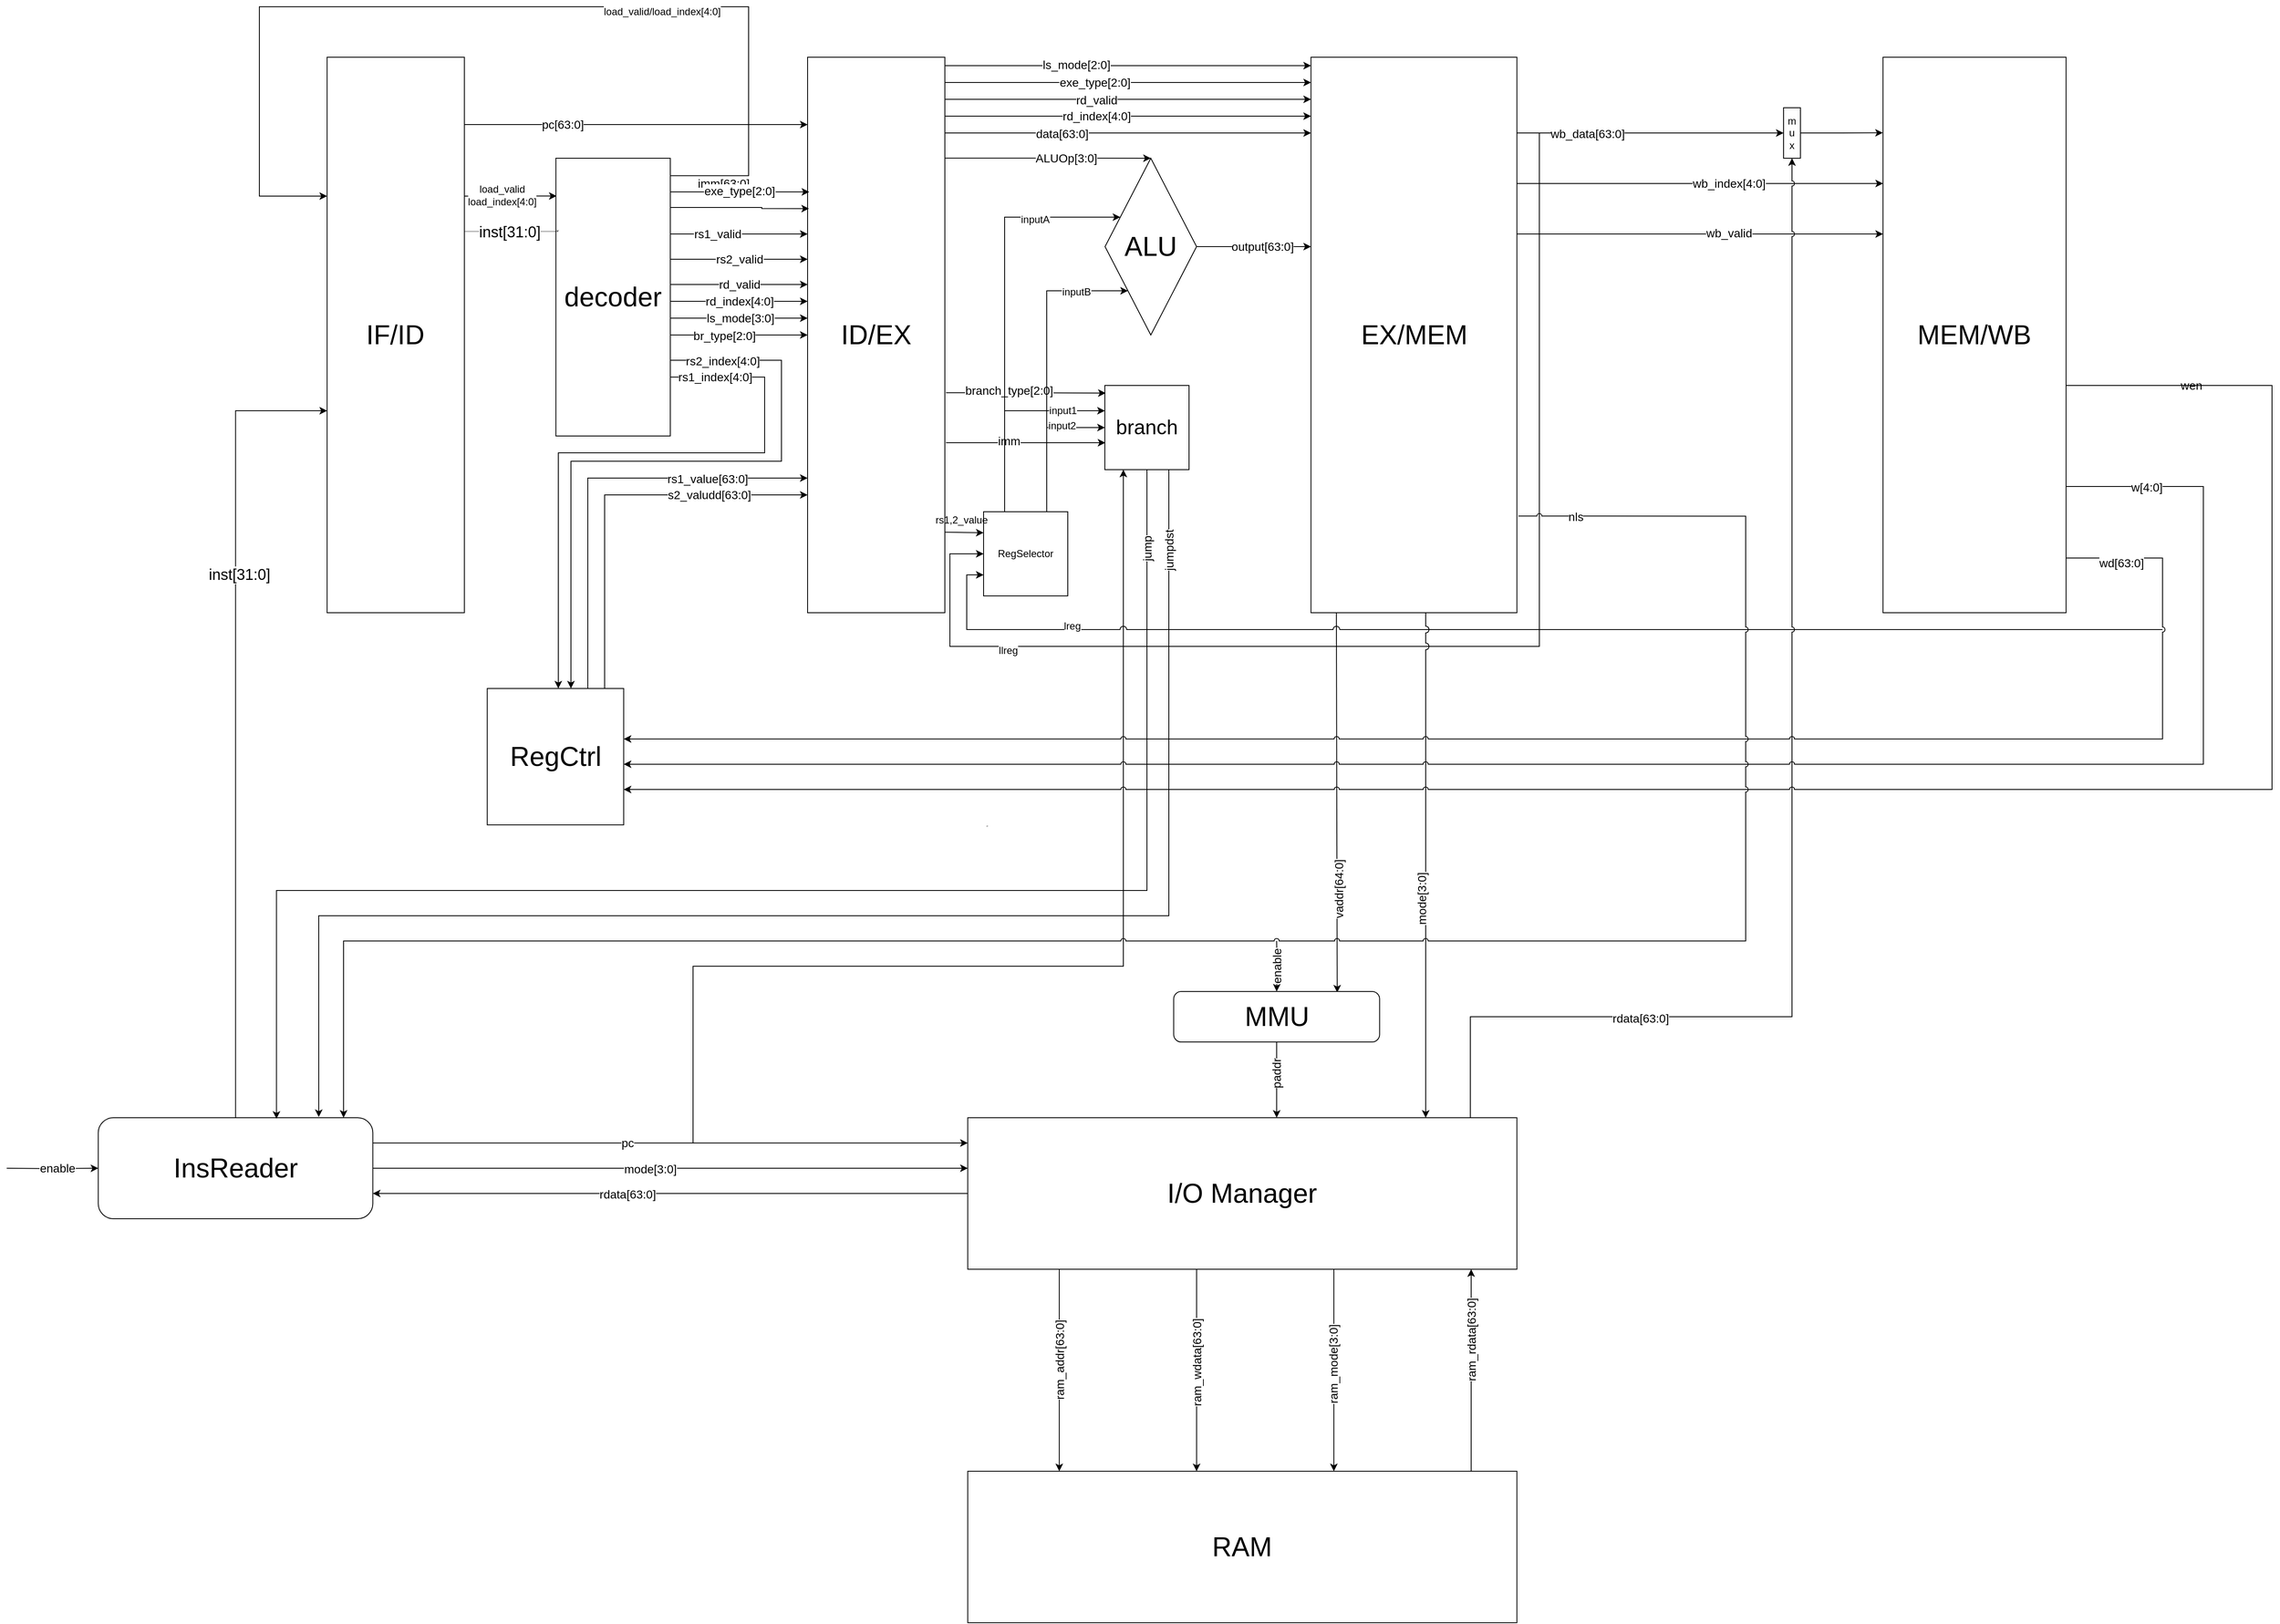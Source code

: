<mxfile type="github" version="11.0.0"><diagram id="Ys9plIMEWjF186C1SJvL" name="Page-1"><mxGraphModel page="1" grid="1" shadow="0" math="0" pageHeight="2339" pageWidth="3300" pageScale="1" fold="1" arrows="1" connect="1" tooltips="1" guides="1" gridSize="10" dy="710" dx="1242"><root><mxCell id="0" /><mxCell id="1" parent="0" /><mxCell id="OdFu6j6C0DvoO6vhGQql-11" parent="1" style="edgeStyle=orthogonalEdgeStyle;rounded=0;orthogonalLoop=1;jettySize=auto;html=1;fontSize=14;" target="ZigvVun1-Oz8XMNLbB8I-7" source="ZigvVun1-Oz8XMNLbB8I-3" edge="1"><mxGeometry as="geometry" relative="1"><Array as="points"><mxPoint y="340" x="650" /><mxPoint y="340" x="650" /></Array></mxGeometry></mxCell><mxCell id="OdFu6j6C0DvoO6vhGQql-12" value="pc[63:0]" parent="OdFu6j6C0DvoO6vhGQql-11" connectable="0" vertex="1" style="text;html=1;resizable=0;points=[];align=center;verticalAlign=middle;labelBackgroundColor=#ffffff;fontSize=14;"><mxGeometry as="geometry" y="-3" x="-0.428" relative="1"><mxPoint as="offset" y="-3" /></mxGeometry></mxCell><mxCell id="bIyRIv3_b1dbhp4hnQxT-7" parent="1" style="edgeStyle=orthogonalEdgeStyle;rounded=0;orthogonalLoop=1;jettySize=auto;html=1;exitX=1;exitY=0.25;exitDx=0;exitDy=0;entryX=0.006;entryY=0.136;entryDx=0;entryDy=0;entryPerimeter=0;" target="3jL-bCs1GaXZ-DOKsFJh-29" source="ZigvVun1-Oz8XMNLbB8I-3" edge="1"><mxGeometry as="geometry" relative="1" /></mxCell><mxCell id="bIyRIv3_b1dbhp4hnQxT-8" value="load_valid&lt;br&gt;load_index[4:0]" parent="bIyRIv3_b1dbhp4hnQxT-7" connectable="0" vertex="1" style="text;html=1;resizable=0;points=[];align=center;verticalAlign=middle;labelBackgroundColor=#ffffff;"><mxGeometry as="geometry" y="2" x="-0.2" relative="1"><mxPoint as="offset" y="1" /></mxGeometry></mxCell><mxCell id="ZigvVun1-Oz8XMNLbB8I-3" value="&lt;font style=&quot;font-size: 32px&quot;&gt;IF/ID&lt;/font&gt;" parent="1" vertex="1" style="rounded=0;whiteSpace=wrap;html=1;fontSize=8;"><mxGeometry as="geometry" height="660" width="163.03" y="260" x="400.404" /></mxCell><mxCell id="R68iFmrZ4ruvfKdIdsfy-54" parent="1" style="edgeStyle=orthogonalEdgeStyle;rounded=0;jumpStyle=arc;jumpSize=18;orthogonalLoop=1;jettySize=auto;html=1;entryX=0.5;entryY=0;entryDx=0;entryDy=0;shadow=0;startSize=6;endSize=6;strokeWidth=1;fontSize=5;" target="R68iFmrZ4ruvfKdIdsfy-37" edge="1"><mxGeometry as="geometry" relative="1"><mxPoint as="sourcePoint" y="379.833" x="1134.04" /><Array as="points"><mxPoint y="380" x="1269.899" /><mxPoint y="380" x="1269.899" /></Array></mxGeometry></mxCell><mxCell id="R68iFmrZ4ruvfKdIdsfy-67" value="ALUOp[3:0]" parent="R68iFmrZ4ruvfKdIdsfy-54" connectable="0" vertex="1" style="text;html=1;resizable=0;points=[];align=center;verticalAlign=middle;labelBackgroundColor=#ffffff;fontSize=14;"><mxGeometry as="geometry" x="0.118" relative="1"><mxPoint as="offset" x="7.5" /></mxGeometry></mxCell><mxCell id="3jL-bCs1GaXZ-DOKsFJh-13" parent="1" style="edgeStyle=orthogonalEdgeStyle;rounded=0;comic=0;orthogonalLoop=1;jettySize=auto;html=1;startSize=6;endSize=6;strokeColor=#000000;fontSize=2;exitX=1;exitY=0.25;exitDx=0;exitDy=0;" target="3jL-bCs1GaXZ-DOKsFJh-4" source="3jL-bCs1GaXZ-DOKsFJh-1" edge="1"><mxGeometry as="geometry" relative="1"><mxPoint as="targetPoint" y="740" x="1345.98" /><Array as="points"><mxPoint y="1550" x="835" /><mxPoint y="1340" x="835" /><mxPoint y="1340" x="1346" /></Array></mxGeometry></mxCell><mxCell id="3jL-bCs1GaXZ-DOKsFJh-14" value="pc" parent="3jL-bCs1GaXZ-DOKsFJh-13" connectable="0" vertex="1" style="text;html=1;resizable=0;points=[];align=center;verticalAlign=middle;labelBackgroundColor=#ffffff;fontSize=2;"><mxGeometry as="geometry" y="-5" x="0.116" relative="1"><mxPoint as="offset" y="-172" x="-4" /></mxGeometry></mxCell><mxCell id="OdFu6j6C0DvoO6vhGQql-13" parent="1" style="edgeStyle=orthogonalEdgeStyle;rounded=0;orthogonalLoop=1;jettySize=auto;html=1;fontSize=14;" target="ZigvVun1-Oz8XMNLbB8I-8" source="ZigvVun1-Oz8XMNLbB8I-7" edge="1"><mxGeometry as="geometry" relative="1"><Array as="points"><mxPoint y="270" x="1380" /><mxPoint y="270" x="1380" /></Array></mxGeometry></mxCell><mxCell id="OdFu6j6C0DvoO6vhGQql-14" value="ls_mode[2:0]" parent="OdFu6j6C0DvoO6vhGQql-13" connectable="0" vertex="1" style="text;html=1;resizable=0;points=[];align=center;verticalAlign=middle;labelBackgroundColor=#ffffff;fontSize=14;"><mxGeometry as="geometry" y="90" x="0.132" relative="1"><mxPoint as="offset" y="89" x="-90" /></mxGeometry></mxCell><mxCell id="OdFu6j6C0DvoO6vhGQql-15" parent="1" style="edgeStyle=orthogonalEdgeStyle;rounded=0;orthogonalLoop=1;jettySize=auto;html=1;fontSize=14;" target="ZigvVun1-Oz8XMNLbB8I-8" source="ZigvVun1-Oz8XMNLbB8I-7" edge="1"><mxGeometry as="geometry" relative="1"><Array as="points"><mxPoint y="350" x="1480" /><mxPoint y="350" x="1480" /></Array></mxGeometry></mxCell><mxCell id="OdFu6j6C0DvoO6vhGQql-16" value="data[63:0]" parent="OdFu6j6C0DvoO6vhGQql-15" connectable="0" vertex="1" style="text;html=1;resizable=0;points=[];align=center;verticalAlign=middle;labelBackgroundColor=#ffffff;fontSize=14;"><mxGeometry as="geometry" y="-207" x="0.592" relative="1"><mxPoint as="offset" y="-206" x="-207" /></mxGeometry></mxCell><mxCell id="IoLRiApDYhdtXGmUheC4-118" parent="1" style="edgeStyle=orthogonalEdgeStyle;rounded=0;orthogonalLoop=1;jettySize=auto;html=1;exitX=0.994;exitY=0.855;exitDx=0;exitDy=0;entryX=0;entryY=0.25;entryDx=0;entryDy=0;exitPerimeter=0;" target="IoLRiApDYhdtXGmUheC4-116" source="ZigvVun1-Oz8XMNLbB8I-7" edge="1"><mxGeometry as="geometry" relative="1"><Array as="points"><mxPoint y="824" x="1134" /><mxPoint y="825" x="1134" /></Array></mxGeometry></mxCell><mxCell id="ZigvVun1-Oz8XMNLbB8I-7" value="&lt;font style=&quot;font-size: 32px&quot;&gt;ID/EX&lt;/font&gt;" parent="1" vertex="1" style="rounded=0;whiteSpace=wrap;html=1;fontSize=8;"><mxGeometry as="geometry" height="660" width="163.03" y="260" x="971.01" /></mxCell><mxCell id="R68iFmrZ4ruvfKdIdsfy-41" parent="1" style="edgeStyle=orthogonalEdgeStyle;rounded=0;jumpStyle=arc;jumpSize=8;orthogonalLoop=1;jettySize=auto;html=1;shadow=0;startSize=6;endSize=6;strokeWidth=1;fontSize=3;entryX=0.794;entryY=0.02;entryDx=0;entryDy=0;entryPerimeter=0;" target="R68iFmrZ4ruvfKdIdsfy-2" edge="1"><mxGeometry as="geometry" relative="1"><Array as="points"><mxPoint y="920" x="1600" /></Array><mxPoint as="sourcePoint" y="920" x="1598.95" /><mxPoint as="targetPoint" y="1340" x="1487.273" /></mxGeometry></mxCell><mxCell id="R68iFmrZ4ruvfKdIdsfy-61" value="vaddr[64:0]" parent="R68iFmrZ4ruvfKdIdsfy-41" connectable="0" vertex="1" style="text;html=1;resizable=0;points=[];align=center;verticalAlign=middle;labelBackgroundColor=#ffffff;fontSize=14;horizontal=0;"><mxGeometry as="geometry" y="2" x="0.556" relative="1"><mxPoint as="offset" y="-22" x="-0.5" /></mxGeometry></mxCell><mxCell id="IoLRiApDYhdtXGmUheC4-131" parent="1" style="edgeStyle=orthogonalEdgeStyle;rounded=0;orthogonalLoop=1;jettySize=auto;html=1;entryX=0;entryY=0.75;entryDx=0;entryDy=0;jumpStyle=arc;jumpSize=8;" target="IoLRiApDYhdtXGmUheC4-116" edge="1"><mxGeometry as="geometry" relative="1"><mxPoint as="sourcePoint" y="940" x="2580" /><Array as="points"><mxPoint y="940" x="2510" /><mxPoint y="940" x="1160" /><mxPoint y="875" x="1160" /></Array></mxGeometry></mxCell><mxCell id="IoLRiApDYhdtXGmUheC4-135" value="lreg" parent="IoLRiApDYhdtXGmUheC4-131" connectable="0" vertex="1" style="text;html=1;resizable=0;points=[];align=center;verticalAlign=middle;labelBackgroundColor=#ffffff;"><mxGeometry as="geometry" y="-4" x="0.721" relative="1"><mxPoint as="offset" /></mxGeometry></mxCell><mxCell id="ZigvVun1-Oz8XMNLbB8I-8" value="&lt;font style=&quot;font-size: 32px&quot;&gt;EX/MEM&lt;/font&gt;" parent="1" vertex="1" style="rounded=0;whiteSpace=wrap;html=1;fontSize=8;"><mxGeometry as="geometry" height="660" width="244.545" y="260" x="1568.788" /></mxCell><mxCell id="R68iFmrZ4ruvfKdIdsfy-55" parent="1" style="edgeStyle=orthogonalEdgeStyle;rounded=0;jumpStyle=arc;jumpSize=18;orthogonalLoop=1;jettySize=auto;html=1;shadow=0;startSize=6;endSize=6;strokeWidth=1;fontSize=5;" target="ZigvVun1-Oz8XMNLbB8I-8" source="ZigvVun1-Oz8XMNLbB8I-7" edge="1"><mxGeometry as="geometry" relative="1"><Array as="points"><mxPoint y="290" x="1260" /><mxPoint y="290" x="1260" /></Array></mxGeometry></mxCell><mxCell id="3jL-bCs1GaXZ-DOKsFJh-62" value="exe_type[2:0]" parent="R68iFmrZ4ruvfKdIdsfy-55" connectable="0" vertex="1" style="text;html=1;resizable=0;points=[];align=center;verticalAlign=middle;labelBackgroundColor=#ffffff;fontSize=14;"><mxGeometry as="geometry" y="12" x="-0.125" relative="1"><mxPoint as="offset" y="12" x="-12" /></mxGeometry></mxCell><mxCell id="3jL-bCs1GaXZ-DOKsFJh-69" value="" parent="1" style="edgeStyle=orthogonalEdgeStyle;rounded=0;comic=0;jumpSize=8;orthogonalLoop=1;jettySize=auto;html=1;startSize=6;endSize=6;strokeColor=#000000;fontSize=3;" target="ZigvVun1-Oz8XMNLbB8I-8" source="ZigvVun1-Oz8XMNLbB8I-7" edge="1"><mxGeometry as="geometry" relative="1"><Array as="points"><mxPoint y="310" x="1260" /><mxPoint y="310" x="1260" /></Array></mxGeometry></mxCell><mxCell id="3jL-bCs1GaXZ-DOKsFJh-71" value="rd_valid" parent="3jL-bCs1GaXZ-DOKsFJh-69" connectable="0" vertex="1" style="text;html=1;resizable=0;points=[];align=center;verticalAlign=middle;labelBackgroundColor=#ffffff;fontSize=14;"><mxGeometry as="geometry" y="-10" x="-0.125" relative="1"><mxPoint as="offset" y="-9" x="-10" /></mxGeometry></mxCell><mxCell id="3jL-bCs1GaXZ-DOKsFJh-70" value="" parent="1" style="edgeStyle=orthogonalEdgeStyle;rounded=0;comic=0;jumpSize=8;orthogonalLoop=1;jettySize=auto;html=1;startSize=6;endSize=6;strokeColor=#000000;fontSize=3;" target="ZigvVun1-Oz8XMNLbB8I-8" source="ZigvVun1-Oz8XMNLbB8I-7" edge="1"><mxGeometry as="geometry" relative="1"><Array as="points"><mxPoint y="330" x="1260" /><mxPoint y="330" x="1260" /></Array></mxGeometry></mxCell><mxCell id="3jL-bCs1GaXZ-DOKsFJh-72" value="rd_index[4:0]" parent="3jL-bCs1GaXZ-DOKsFJh-70" connectable="0" vertex="1" style="text;html=1;resizable=0;points=[];align=center;verticalAlign=middle;labelBackgroundColor=#ffffff;fontSize=14;"><mxGeometry as="geometry" y="-10" x="-0.125" relative="1"><mxPoint as="offset" y="-10" x="-10" /></mxGeometry></mxCell><mxCell id="IoLRiApDYhdtXGmUheC4-137" parent="1" style="edgeStyle=orthogonalEdgeStyle;rounded=0;orthogonalLoop=1;jettySize=auto;html=1;entryX=0;entryY=0.5;entryDx=0;entryDy=0;" target="IoLRiApDYhdtXGmUheC4-116" edge="1"><mxGeometry as="geometry" relative="1"><mxPoint as="sourcePoint" y="350" x="1840" /><Array as="points"><mxPoint y="960" x="1840" /><mxPoint y="960" x="1140" /><mxPoint y="850" x="1140" /></Array></mxGeometry></mxCell><mxCell id="IoLRiApDYhdtXGmUheC4-138" value="llreg" parent="IoLRiApDYhdtXGmUheC4-137" connectable="0" vertex="1" style="text;html=1;resizable=0;points=[];align=center;verticalAlign=middle;labelBackgroundColor=#ffffff;"><mxGeometry as="geometry" y="5" x="0.7" relative="1"><mxPoint as="offset" /></mxGeometry></mxCell><mxCell id="ZigvVun1-Oz8XMNLbB8I-9" value="&lt;font style=&quot;font-size: 32px&quot;&gt;MEM/WB&lt;/font&gt;" parent="1" vertex="1" style="rounded=0;whiteSpace=wrap;html=1;fontSize=8;"><mxGeometry as="geometry" height="660" width="217.374" y="260" x="2248.081" /></mxCell><mxCell id="3jL-bCs1GaXZ-DOKsFJh-63" parent="1" style="edgeStyle=orthogonalEdgeStyle;rounded=0;comic=0;jumpSize=8;orthogonalLoop=1;jettySize=auto;html=1;startSize=6;endSize=6;strokeColor=#000000;fontSize=3;" source="ZigvVun1-Oz8XMNLbB8I-8" edge="1"><mxGeometry as="geometry" relative="1"><Array as="points"><mxPoint y="350" x="2085.051" /><mxPoint y="350" x="2085.051" /></Array><mxPoint as="targetPoint" y="350" x="2130" /></mxGeometry></mxCell><mxCell id="3jL-bCs1GaXZ-DOKsFJh-64" value="wb_data[63:0]" parent="3jL-bCs1GaXZ-DOKsFJh-63" connectable="0" vertex="1" style="text;html=1;resizable=0;points=[];align=center;verticalAlign=middle;labelBackgroundColor=#ffffff;fontSize=14;"><mxGeometry as="geometry" y="-21" x="0.25" relative="1"><mxPoint as="offset" y="-20.5" x="-115" /></mxGeometry></mxCell><mxCell id="3jL-bCs1GaXZ-DOKsFJh-65" parent="1" style="edgeStyle=orthogonalEdgeStyle;rounded=0;comic=0;jumpSize=8;orthogonalLoop=1;jettySize=auto;html=1;startSize=6;endSize=6;strokeColor=#000000;fontSize=3;" target="ZigvVun1-Oz8XMNLbB8I-9" source="ZigvVun1-Oz8XMNLbB8I-8" edge="1"><mxGeometry as="geometry" relative="1"><Array as="points"><mxPoint y="410" x="2085.051" /><mxPoint y="410" x="2085.051" /></Array></mxGeometry></mxCell><mxCell id="3jL-bCs1GaXZ-DOKsFJh-66" value="wb_index[4:0]" parent="3jL-bCs1GaXZ-DOKsFJh-65" connectable="0" vertex="1" style="text;html=1;resizable=0;points=[];align=center;verticalAlign=middle;labelBackgroundColor=#ffffff;fontSize=14;"><mxGeometry as="geometry" y="-24" x="0.25" relative="1"><mxPoint as="offset" y="-24" x="-20" /></mxGeometry></mxCell><mxCell id="3jL-bCs1GaXZ-DOKsFJh-67" parent="1" style="edgeStyle=orthogonalEdgeStyle;rounded=0;comic=0;jumpSize=8;orthogonalLoop=1;jettySize=auto;html=1;startSize=6;endSize=6;strokeColor=#000000;fontSize=3;" target="ZigvVun1-Oz8XMNLbB8I-9" source="ZigvVun1-Oz8XMNLbB8I-8" edge="1"><mxGeometry as="geometry" relative="1"><Array as="points"><mxPoint y="470" x="2085.051" /><mxPoint y="470" x="2085.051" /></Array></mxGeometry></mxCell><mxCell id="3jL-bCs1GaXZ-DOKsFJh-68" value="wb_valid" parent="3jL-bCs1GaXZ-DOKsFJh-67" connectable="0" vertex="1" style="text;html=1;resizable=0;points=[];align=center;verticalAlign=middle;labelBackgroundColor=#ffffff;fontSize=14;"><mxGeometry as="geometry" y="20" x="0.25" relative="1"><mxPoint as="offset" y="19" x="-20" /></mxGeometry></mxCell><mxCell id="R68iFmrZ4ruvfKdIdsfy-46" parent="1" style="edgeStyle=orthogonalEdgeStyle;rounded=0;jumpStyle=arc;jumpSize=18;orthogonalLoop=1;jettySize=auto;html=1;shadow=0;startSize=6;endSize=6;strokeWidth=1;fontSize=3;" target="R68iFmrZ4ruvfKdIdsfy-12" source="R68iFmrZ4ruvfKdIdsfy-2" edge="1"><mxGeometry as="geometry" relative="1"><mxPoint as="targetPoint" y="1517" x="1536.182" /><Array as="points"><mxPoint y="1500" x="1528" /><mxPoint y="1500" x="1528" /></Array></mxGeometry></mxCell><mxCell id="R68iFmrZ4ruvfKdIdsfy-60" value="paddr" parent="R68iFmrZ4ruvfKdIdsfy-46" connectable="0" vertex="1" style="text;html=1;resizable=0;points=[];align=center;verticalAlign=middle;labelBackgroundColor=#ffffff;fontSize=14;horizontal=0;"><mxGeometry as="geometry" x="-0.17" relative="1"><mxPoint as="offset" /></mxGeometry></mxCell><mxCell id="3jL-bCs1GaXZ-DOKsFJh-60" parent="1" style="edgeStyle=orthogonalEdgeStyle;rounded=0;comic=0;jumpSize=8;orthogonalLoop=1;jettySize=auto;html=1;startSize=6;endSize=6;strokeColor=#000000;fontSize=3;" target="R68iFmrZ4ruvfKdIdsfy-2" edge="1"><mxGeometry as="geometry" relative="1"><mxPoint as="sourcePoint" y="1310" x="1528.03" /></mxGeometry></mxCell><mxCell id="3jL-bCs1GaXZ-DOKsFJh-61" value="enable" parent="3jL-bCs1GaXZ-DOKsFJh-60" connectable="0" vertex="1" style="text;html=1;resizable=0;points=[];align=center;verticalAlign=middle;labelBackgroundColor=#ffffff;fontSize=14;horizontal=0;"><mxGeometry as="geometry" x="0.813" relative="1"><mxPoint as="offset" y="-24.5" /></mxGeometry></mxCell><mxCell id="R68iFmrZ4ruvfKdIdsfy-2" value="&lt;font style=&quot;font-size: 32px&quot;&gt;MMU&lt;/font&gt;" parent="1" vertex="1" style="rounded=1;whiteSpace=wrap;html=1;fontSize=8;"><mxGeometry as="geometry" height="60" width="244.545" y="1370" x="1405.758" /></mxCell><mxCell id="R68iFmrZ4ruvfKdIdsfy-48" parent="1" style="edgeStyle=orthogonalEdgeStyle;rounded=0;jumpStyle=arc;jumpSize=6;orthogonalLoop=1;jettySize=auto;html=1;shadow=0;startSize=6;endSize=6;strokeWidth=1;fontSize=5;entryX=0.5;entryY=1;entryDx=0;entryDy=0;" target="IoLRiApDYhdtXGmUheC4-133" source="R68iFmrZ4ruvfKdIdsfy-12" edge="1"><mxGeometry as="geometry" relative="1"><mxPoint as="targetPoint" y="890" x="2248.081" /><Array as="points"><mxPoint y="1400" x="1758" /><mxPoint y="1400" x="2140" /></Array></mxGeometry></mxCell><mxCell id="R68iFmrZ4ruvfKdIdsfy-12" value="&lt;font style=&quot;font-size: 32px&quot;&gt;I/O Manager&lt;/font&gt;" parent="1" vertex="1" style="rounded=0;whiteSpace=wrap;html=1;fontSize=8;"><mxGeometry as="geometry" height="180" width="652.121" y="1520" x="1161.212" /></mxCell><mxCell id="R68iFmrZ4ruvfKdIdsfy-53" parent="1" style="edgeStyle=orthogonalEdgeStyle;rounded=0;jumpStyle=arc;jumpSize=8;orthogonalLoop=1;jettySize=auto;html=1;shadow=0;startSize=6;endSize=6;strokeWidth=1;fontSize=5;" target="R68iFmrZ4ruvfKdIdsfy-12" source="ZigvVun1-Oz8XMNLbB8I-8" edge="1"><mxGeometry as="geometry" relative="1"><Array as="points"><mxPoint y="1490" x="1705" /><mxPoint y="1490" x="1705" /></Array></mxGeometry></mxCell><mxCell id="R68iFmrZ4ruvfKdIdsfy-62" value="mode[3:0]" parent="R68iFmrZ4ruvfKdIdsfy-53" connectable="0" vertex="1" style="text;html=1;resizable=0;points=[];align=center;verticalAlign=middle;labelBackgroundColor=#ffffff;fontSize=14;horizontal=0;"><mxGeometry as="geometry" y="1" x="0.178" relative="1"><mxPoint as="offset" y="-13" x="-5.5" /></mxGeometry></mxCell><mxCell id="R68iFmrZ4ruvfKdIdsfy-15" value="" parent="1" style="edgeStyle=orthogonalEdgeStyle;rounded=0;orthogonalLoop=1;jettySize=auto;html=1;fontSize=8;jumpStyle=arc;endSize=6;" target="R68iFmrZ4ruvfKdIdsfy-12" source="R68iFmrZ4ruvfKdIdsfy-13" edge="1"><mxGeometry as="geometry" relative="1"><Array as="points"><mxPoint y="1910" x="1758.99" /><mxPoint y="1910" x="1758.99" /></Array></mxGeometry></mxCell><mxCell id="R68iFmrZ4ruvfKdIdsfy-21" value="ram_rdata[63:0]" parent="R68iFmrZ4ruvfKdIdsfy-15" connectable="0" vertex="1" style="text;html=1;resizable=0;points=[];align=center;verticalAlign=middle;labelBackgroundColor=#ffffff;fontSize=14;horizontal=0;direction=south;"><mxGeometry as="geometry" x="0.298" relative="1"><mxPoint as="offset" /></mxGeometry></mxCell><mxCell id="R68iFmrZ4ruvfKdIdsfy-13" value="&lt;font style=&quot;font-size: 32px&quot;&gt;RAM&lt;/font&gt;" parent="1" vertex="1" style="rounded=0;whiteSpace=wrap;html=1;fontSize=8;"><mxGeometry as="geometry" height="180" width="652.121" y="1940" x="1161.212" /></mxCell><mxCell id="R68iFmrZ4ruvfKdIdsfy-14" value="" parent="1" style="edgeStyle=orthogonalEdgeStyle;rounded=0;orthogonalLoop=1;jettySize=auto;html=1;fontSize=8;jumpStyle=arc;endSize=6;" target="R68iFmrZ4ruvfKdIdsfy-13" source="R68iFmrZ4ruvfKdIdsfy-12" edge="1"><mxGeometry as="geometry" relative="1"><Array as="points"><mxPoint y="1850" x="1432.929" /><mxPoint y="1850" x="1432.929" /></Array></mxGeometry></mxCell><mxCell id="R68iFmrZ4ruvfKdIdsfy-19" value="ram_wdata[63:0]" parent="R68iFmrZ4ruvfKdIdsfy-14" connectable="0" vertex="1" style="text;html=1;resizable=0;points=[];align=center;verticalAlign=middle;labelBackgroundColor=#ffffff;fontSize=14;horizontal=0;"><mxGeometry as="geometry" y="9" relative="1"><mxPoint as="offset" y="-9" x="-9" /></mxGeometry></mxCell><mxCell id="R68iFmrZ4ruvfKdIdsfy-17" value="" parent="1" style="edgeStyle=orthogonalEdgeStyle;rounded=0;orthogonalLoop=1;jettySize=auto;html=1;fontSize=8;jumpStyle=arc;endSize=6;" target="R68iFmrZ4ruvfKdIdsfy-13" source="R68iFmrZ4ruvfKdIdsfy-12" edge="1"><mxGeometry as="geometry" relative="1"><Array as="points"><mxPoint y="1910" x="1595.96" /><mxPoint y="1910" x="1595.96" /></Array></mxGeometry></mxCell><mxCell id="R68iFmrZ4ruvfKdIdsfy-20" value="ram_mode[3:0]" parent="R68iFmrZ4ruvfKdIdsfy-17" connectable="0" vertex="1" style="text;html=1;resizable=0;points=[];align=center;verticalAlign=middle;labelBackgroundColor=#ffffff;fontSize=14;horizontal=0;"><mxGeometry as="geometry" y="-7" relative="1"><mxPoint as="offset" y="-7" x="6" /></mxGeometry></mxCell><mxCell id="R68iFmrZ4ruvfKdIdsfy-16" value="" parent="1" style="edgeStyle=orthogonalEdgeStyle;rounded=0;orthogonalLoop=1;jettySize=auto;html=1;fontSize=8;endSize=6;" target="R68iFmrZ4ruvfKdIdsfy-13" source="R68iFmrZ4ruvfKdIdsfy-12" edge="1"><mxGeometry as="geometry" relative="1"><Array as="points"><mxPoint y="1910" x="1269.899" /><mxPoint y="1910" x="1269.899" /></Array></mxGeometry></mxCell><mxCell id="R68iFmrZ4ruvfKdIdsfy-18" value="ram_addr[63:0]" parent="R68iFmrZ4ruvfKdIdsfy-16" connectable="0" vertex="1" style="text;html=1;resizable=0;points=[];align=center;verticalAlign=middle;labelBackgroundColor=#ffffff;fontSize=14;horizontal=0;"><mxGeometry as="geometry" y="-12" relative="1"><mxPoint as="offset" y="-12" x="12" /></mxGeometry></mxCell><mxCell id="R68iFmrZ4ruvfKdIdsfy-35" parent="1" style="edgeStyle=orthogonalEdgeStyle;rounded=0;jumpStyle=arc;jumpSize=18;orthogonalLoop=1;jettySize=auto;html=1;shadow=0;startSize=6;fontSize=3;endSize=6;" source="R68iFmrZ4ruvfKdIdsfy-31" edge="1"><mxGeometry as="geometry" relative="1"><mxPoint as="targetPoint" y="760" x="971" /><Array as="points"><mxPoint y="760" x="710" /></Array></mxGeometry></mxCell><mxCell id="R68iFmrZ4ruvfKdIdsfy-72" value="rs1_value[63:0]" parent="R68iFmrZ4ruvfKdIdsfy-35" connectable="0" vertex="1" style="text;html=1;resizable=0;points=[];align=center;verticalAlign=middle;labelBackgroundColor=#ffffff;fontSize=14;"><mxGeometry as="geometry" y="-6" x="0.517" relative="1"><mxPoint as="offset" y="-5" x="4" /></mxGeometry></mxCell><mxCell id="R68iFmrZ4ruvfKdIdsfy-36" parent="1" style="edgeStyle=orthogonalEdgeStyle;rounded=0;jumpStyle=arc;jumpSize=18;orthogonalLoop=1;jettySize=auto;html=1;shadow=0;startSize=6;fontSize=3;endSize=6;" source="R68iFmrZ4ruvfKdIdsfy-31" edge="1"><mxGeometry as="geometry" relative="1"><mxPoint as="targetPoint" y="780" x="971" /><Array as="points"><mxPoint y="780" x="730" /><mxPoint y="780" x="971" /></Array></mxGeometry></mxCell><mxCell id="R68iFmrZ4ruvfKdIdsfy-73" value="s2_valudd[63:0]" parent="R68iFmrZ4ruvfKdIdsfy-36" connectable="0" vertex="1" style="text;html=1;resizable=0;points=[];align=center;verticalAlign=middle;labelBackgroundColor=#ffffff;fontSize=14;"><mxGeometry as="geometry" y="-5" x="0.599" relative="1"><mxPoint as="offset" y="-5" x="-22.5" /></mxGeometry></mxCell><mxCell id="R68iFmrZ4ruvfKdIdsfy-52" parent="1" style="edgeStyle=orthogonalEdgeStyle;rounded=0;jumpStyle=arc;jumpSize=18;orthogonalLoop=1;jettySize=auto;html=1;shadow=0;startSize=6;endSize=6;strokeWidth=1;fontSize=5;" edge="1"><mxGeometry as="geometry" relative="1"><Array as="points"><mxPoint y="1550" x="460.182" /><mxPoint y="1550" x="1155.778" /></Array><mxPoint as="sourcePoint" y="1550" x="460.182" /><mxPoint as="targetPoint" y="1550" x="1161.212" /></mxGeometry></mxCell><mxCell id="R68iFmrZ4ruvfKdIdsfy-59" value="pc" parent="R68iFmrZ4ruvfKdIdsfy-52" connectable="0" vertex="1" style="text;html=1;resizable=0;points=[];align=center;verticalAlign=middle;labelBackgroundColor=#ffffff;fontSize=14;"><mxGeometry as="geometry" x="-0.152" relative="1"><mxPoint as="offset" /></mxGeometry></mxCell><mxCell id="R68iFmrZ4ruvfKdIdsfy-31" value="&lt;font style=&quot;font-size: 32px&quot;&gt;RegCtrl&lt;/font&gt;" parent="1" vertex="1" style="whiteSpace=wrap;html=1;aspect=fixed;fontSize=3;"><mxGeometry as="geometry" height="162.055" width="162.055" y="1010" x="590.606" /></mxCell><mxCell id="3jL-bCs1GaXZ-DOKsFJh-23" parent="1" style="edgeStyle=orthogonalEdgeStyle;rounded=0;comic=0;orthogonalLoop=1;jettySize=auto;html=1;startSize=6;endSize=6;strokeColor=#000000;fontSize=3;jumpStyle=arc;" target="R68iFmrZ4ruvfKdIdsfy-31" source="ZigvVun1-Oz8XMNLbB8I-9" edge="1"><mxGeometry as="geometry" relative="1"><mxPoint as="targetPoint" y="1040" x="943.838" /><Array as="points"><mxPoint y="855" x="2580" /><mxPoint y="1070" x="2580" /></Array></mxGeometry></mxCell><mxCell id="3jL-bCs1GaXZ-DOKsFJh-26" value="wen" parent="3jL-bCs1GaXZ-DOKsFJh-23" connectable="0" vertex="1" style="text;html=1;resizable=0;points=[];align=center;verticalAlign=middle;labelBackgroundColor=#ffffff;fontSize=14;"><mxGeometry as="geometry" x="0.025" relative="1"><mxPoint as="offset" y="-420" x="810" /></mxGeometry></mxCell><mxCell id="3jL-bCs1GaXZ-DOKsFJh-24" parent="1" style="edgeStyle=orthogonalEdgeStyle;rounded=0;comic=0;orthogonalLoop=1;jettySize=auto;html=1;startSize=6;endSize=6;strokeColor=#000000;fontSize=3;jumpStyle=arc;" target="R68iFmrZ4ruvfKdIdsfy-31" source="ZigvVun1-Oz8XMNLbB8I-9" edge="1"><mxGeometry as="geometry" relative="1"><mxPoint as="targetPoint" y="1010.429" x="2629.261" /><Array as="points"><mxPoint y="770" x="2628.485" /><mxPoint y="1100" x="2628.485" /></Array></mxGeometry></mxCell><mxCell id="3jL-bCs1GaXZ-DOKsFJh-27" value="w[4:0]" parent="3jL-bCs1GaXZ-DOKsFJh-24" connectable="0" vertex="1" style="text;html=1;resizable=0;points=[];align=center;verticalAlign=middle;labelBackgroundColor=#ffffff;fontSize=14;"><mxGeometry as="geometry" x="0.47" relative="1"><mxPoint as="offset" y="-329.5" x="1180.5" /></mxGeometry></mxCell><mxCell id="3jL-bCs1GaXZ-DOKsFJh-25" parent="1" style="edgeStyle=orthogonalEdgeStyle;rounded=0;comic=0;orthogonalLoop=1;jettySize=auto;html=1;startSize=6;endSize=6;strokeColor=#000000;fontSize=3;jumpStyle=arc;" target="R68iFmrZ4ruvfKdIdsfy-31" source="ZigvVun1-Oz8XMNLbB8I-9" edge="1"><mxGeometry as="geometry" relative="1"><mxPoint as="targetPoint" y="1130" x="754" /><Array as="points"><mxPoint y="650" x="2710" /><mxPoint y="1130" x="2710" /></Array></mxGeometry></mxCell><mxCell id="3jL-bCs1GaXZ-DOKsFJh-28" value="wd[63:0]" parent="3jL-bCs1GaXZ-DOKsFJh-25" connectable="0" vertex="1" style="text;html=1;resizable=0;points=[];align=center;verticalAlign=middle;labelBackgroundColor=#ffffff;fontSize=14;"><mxGeometry as="geometry" y="1" x="0.685" relative="1"><mxPoint as="offset" y="-270.5" x="1355.5" /></mxGeometry></mxCell><mxCell id="R68iFmrZ4ruvfKdIdsfy-38" parent="1" style="edgeStyle=orthogonalEdgeStyle;rounded=0;jumpStyle=arc;jumpSize=18;orthogonalLoop=1;jettySize=auto;html=1;shadow=0;startSize=6;endSize=6;strokeWidth=1;fontSize=3;" source="R68iFmrZ4ruvfKdIdsfy-37" edge="1"><mxGeometry as="geometry" relative="1"><mxPoint as="targetPoint" y="485" x="1568.788" /><Array as="points"><mxPoint y="485" x="1541.616" /><mxPoint y="485" x="1541.616" /></Array></mxGeometry></mxCell><mxCell id="R68iFmrZ4ruvfKdIdsfy-74" value="&lt;font style=&quot;font-size: 14px&quot;&gt;output[63:0]&lt;/font&gt;" parent="R68iFmrZ4ruvfKdIdsfy-38" connectable="0" vertex="1" style="text;html=1;resizable=0;points=[];align=center;verticalAlign=middle;labelBackgroundColor=#ffffff;fontSize=14;"><mxGeometry as="geometry" y="11" x="0.602" relative="1"><mxPoint as="offset" y="11" x="-31.5" /></mxGeometry></mxCell><mxCell id="R68iFmrZ4ruvfKdIdsfy-37" value="&lt;font style=&quot;font-size: 32px&quot;&gt;ALU&lt;/font&gt;" parent="1" vertex="1" style="rhombus;whiteSpace=wrap;html=1;fontSize=5;"><mxGeometry as="geometry" height="210" width="108.687" y="380" x="1324.242" /></mxCell><mxCell id="R68iFmrZ4ruvfKdIdsfy-64" value="rdata[63:0]" parent="1" connectable="0" vertex="1" style="text;html=1;resizable=0;points=[];align=center;verticalAlign=middle;labelBackgroundColor=#ffffff;fontSize=14;"><mxGeometry as="geometry" y="1409.957" x="1990.129"><mxPoint as="offset" y="-8" x="-30" /></mxGeometry></mxCell><mxCell id="3jL-bCs1GaXZ-DOKsFJh-2" parent="1" style="edgeStyle=orthogonalEdgeStyle;rounded=0;orthogonalLoop=1;jettySize=auto;html=1;" target="ZigvVun1-Oz8XMNLbB8I-3" source="3jL-bCs1GaXZ-DOKsFJh-1" edge="1"><mxGeometry as="geometry" relative="1"><Array as="points"><mxPoint y="680" x="291.717" /></Array></mxGeometry></mxCell><mxCell id="3jL-bCs1GaXZ-DOKsFJh-3" value="&lt;font style=&quot;font-size: 18px;&quot;&gt;inst[31:0]&lt;/font&gt;" parent="3jL-bCs1GaXZ-DOKsFJh-2" connectable="0" vertex="1" style="text;html=1;resizable=0;points=[];align=center;verticalAlign=middle;labelBackgroundColor=#ffffff;fontSize=18;"><mxGeometry as="geometry" y="-4" x="0.36" relative="1"><mxPoint as="offset" /></mxGeometry></mxCell><mxCell id="3jL-bCs1GaXZ-DOKsFJh-20" parent="1" style="edgeStyle=orthogonalEdgeStyle;rounded=0;comic=0;orthogonalLoop=1;jettySize=auto;html=1;startSize=6;endSize=6;strokeColor=#000000;fontSize=3;" target="3jL-bCs1GaXZ-DOKsFJh-1" edge="1"><mxGeometry as="geometry" relative="1"><mxPoint as="sourcePoint" y="1580" x="20" /></mxGeometry></mxCell><mxCell id="3jL-bCs1GaXZ-DOKsFJh-21" value="enable" parent="3jL-bCs1GaXZ-DOKsFJh-20" connectable="0" vertex="1" style="text;html=1;resizable=0;points=[];align=center;verticalAlign=middle;labelBackgroundColor=#ffffff;fontSize=14;"><mxGeometry as="geometry" x="0.525" relative="1"><mxPoint as="offset" x="-23" /></mxGeometry></mxCell><mxCell id="3jL-bCs1GaXZ-DOKsFJh-73" parent="1" style="edgeStyle=orthogonalEdgeStyle;rounded=0;comic=0;jumpSize=8;orthogonalLoop=1;jettySize=auto;html=1;startSize=6;endSize=6;strokeColor=#000000;fontSize=3;" target="R68iFmrZ4ruvfKdIdsfy-12" source="3jL-bCs1GaXZ-DOKsFJh-1" edge="1"><mxGeometry as="geometry" relative="1"><Array as="points"><mxPoint y="1580" x="1000" /><mxPoint y="1580" x="1000" /></Array></mxGeometry></mxCell><mxCell id="3jL-bCs1GaXZ-DOKsFJh-74" value="mode[3:0]" parent="3jL-bCs1GaXZ-DOKsFJh-73" connectable="0" vertex="1" style="text;html=1;resizable=0;points=[];align=center;verticalAlign=middle;labelBackgroundColor=#ffffff;fontSize=14;"><mxGeometry as="geometry" y="-23" x="-0.002" relative="1"><mxPoint as="offset" y="-22" x="-23" /></mxGeometry></mxCell><mxCell id="3jL-bCs1GaXZ-DOKsFJh-75" parent="1" style="edgeStyle=orthogonalEdgeStyle;rounded=0;comic=0;jumpSize=8;orthogonalLoop=1;jettySize=auto;html=1;exitX=0;exitY=0.5;exitDx=0;exitDy=0;entryX=1;entryY=0.75;entryDx=0;entryDy=0;startSize=6;endSize=6;strokeColor=#000000;fontSize=4;" target="3jL-bCs1GaXZ-DOKsFJh-1" source="R68iFmrZ4ruvfKdIdsfy-12" edge="1"><mxGeometry as="geometry" relative="1" /></mxCell><mxCell id="3jL-bCs1GaXZ-DOKsFJh-76" value="rdata[63:0]" parent="3jL-bCs1GaXZ-DOKsFJh-75" connectable="0" vertex="1" style="text;html=1;resizable=0;points=[];align=center;verticalAlign=middle;labelBackgroundColor=#ffffff;fontSize=14;"><mxGeometry as="geometry" y="1" x="0.145" relative="1"><mxPoint as="offset" /></mxGeometry></mxCell><mxCell id="3jL-bCs1GaXZ-DOKsFJh-1" value="&lt;font style=&quot;font-size: 32px&quot;&gt;InsReader&lt;/font&gt;" parent="1" vertex="1" style="rounded=1;whiteSpace=wrap;html=1;"><mxGeometry as="geometry" height="120" width="326.061" y="1520" x="128.687" /></mxCell><mxCell id="3jL-bCs1GaXZ-DOKsFJh-54" parent="1" style="edgeStyle=orthogonalEdgeStyle;rounded=0;comic=0;orthogonalLoop=1;jettySize=auto;html=1;startSize=6;endSize=6;strokeColor=#000000;fontSize=3;exitX=1.007;exitY=0.826;exitDx=0;exitDy=0;exitPerimeter=0;jumpStyle=arc;" source="ZigvVun1-Oz8XMNLbB8I-8" edge="1"><mxGeometry as="geometry" relative="1"><Array as="points"><mxPoint y="805" x="2085" /><mxPoint y="1310" x="2085" /><mxPoint y="1310" x="420" /></Array><mxPoint as="targetPoint" y="1520" x="420" /></mxGeometry></mxCell><mxCell id="3jL-bCs1GaXZ-DOKsFJh-56" value="nls" parent="3jL-bCs1GaXZ-DOKsFJh-54" connectable="0" vertex="1" style="text;html=1;resizable=0;points=[];align=center;verticalAlign=middle;labelBackgroundColor=#ffffff;fontSize=14;"><mxGeometry as="geometry" y="-1" x="-0.949" relative="1"><mxPoint as="offset" /></mxGeometry></mxCell><mxCell id="3jL-bCs1GaXZ-DOKsFJh-16" parent="1" style="edgeStyle=orthogonalEdgeStyle;rounded=0;comic=0;orthogonalLoop=1;jettySize=auto;html=1;entryX=0.649;entryY=0.01;entryDx=0;entryDy=0;entryPerimeter=0;startSize=6;endSize=6;strokeColor=#000000;fontSize=2;" target="3jL-bCs1GaXZ-DOKsFJh-1" source="3jL-bCs1GaXZ-DOKsFJh-4" edge="1"><mxGeometry as="geometry" relative="1"><Array as="points"><mxPoint y="1250" x="1374" /><mxPoint y="1250" x="340" /></Array></mxGeometry></mxCell><mxCell id="3jL-bCs1GaXZ-DOKsFJh-18" value="jump" parent="3jL-bCs1GaXZ-DOKsFJh-16" connectable="0" vertex="1" style="text;html=1;resizable=0;points=[];align=center;verticalAlign=middle;labelBackgroundColor=#ffffff;fontSize=14;horizontal=0;"><mxGeometry as="geometry" x="-0.896" relative="1"><mxPoint as="offset" /></mxGeometry></mxCell><mxCell id="3jL-bCs1GaXZ-DOKsFJh-17" parent="1" style="edgeStyle=orthogonalEdgeStyle;rounded=0;comic=0;orthogonalLoop=1;jettySize=auto;html=1;entryX=0.803;entryY=-0.007;entryDx=0;entryDy=0;entryPerimeter=0;startSize=6;endSize=6;strokeColor=#000000;fontSize=2;" target="3jL-bCs1GaXZ-DOKsFJh-1" source="3jL-bCs1GaXZ-DOKsFJh-4" edge="1"><mxGeometry as="geometry" relative="1"><Array as="points"><mxPoint y="1280" x="1400" /><mxPoint y="1280" x="391" /></Array></mxGeometry></mxCell><mxCell id="3jL-bCs1GaXZ-DOKsFJh-19" value="jumpdst" parent="3jL-bCs1GaXZ-DOKsFJh-17" connectable="0" vertex="1" style="text;html=1;resizable=0;points=[];align=center;verticalAlign=middle;labelBackgroundColor=#ffffff;fontSize=14;horizontal=0;"><mxGeometry as="geometry" x="-0.892" relative="1"><mxPoint as="offset" /></mxGeometry></mxCell><mxCell id="3jL-bCs1GaXZ-DOKsFJh-4" value="&lt;font style=&quot;font-size: 24px&quot;&gt;branch&lt;/font&gt;" parent="1" vertex="1" style="whiteSpace=wrap;html=1;aspect=fixed;"><mxGeometry as="geometry" height="100" width="100" y="650" x="1324" /></mxCell><mxCell id="3jL-bCs1GaXZ-DOKsFJh-5" parent="1" style="edgeStyle=orthogonalEdgeStyle;rounded=0;orthogonalLoop=1;jettySize=auto;html=1;exitX=1.008;exitY=0.604;exitDx=0;exitDy=0;exitPerimeter=0;endSize=6;startSize=6;comic=0;strokeColor=#000000;entryX=0.01;entryY=0.09;entryDx=0;entryDy=0;entryPerimeter=0;" target="3jL-bCs1GaXZ-DOKsFJh-4" source="ZigvVun1-Oz8XMNLbB8I-7" edge="1"><mxGeometry as="geometry" relative="1"><Array as="points"><mxPoint y="659" x="1229" /></Array><mxPoint as="targetPoint" y="660" x="1300" /></mxGeometry></mxCell><mxCell id="3jL-bCs1GaXZ-DOKsFJh-6" value="&lt;font style=&quot;font-size: 14px&quot;&gt;branch_type[2:0]&lt;/font&gt;" parent="3jL-bCs1GaXZ-DOKsFJh-5" connectable="0" vertex="1" style="text;html=1;resizable=0;points=[];align=center;verticalAlign=middle;labelBackgroundColor=#ffffff;fontSize=14;"><mxGeometry as="geometry" x="-0.226" relative="1"><mxPoint as="offset" y="-3" x="1" /></mxGeometry></mxCell><mxCell id="3jL-bCs1GaXZ-DOKsFJh-11" parent="1" style="edgeStyle=orthogonalEdgeStyle;rounded=0;comic=0;orthogonalLoop=1;jettySize=auto;html=1;startSize=6;endSize=6;strokeColor=#000000;fontSize=2;exitX=1.008;exitY=0.694;exitDx=0;exitDy=0;exitPerimeter=0;entryX=0.006;entryY=0.68;entryDx=0;entryDy=0;entryPerimeter=0;" target="3jL-bCs1GaXZ-DOKsFJh-4" source="ZigvVun1-Oz8XMNLbB8I-7" edge="1"><mxGeometry as="geometry" relative="1"><mxPoint as="targetPoint" y="725" x="1310" /></mxGeometry></mxCell><mxCell id="3jL-bCs1GaXZ-DOKsFJh-12" value="&lt;font style=&quot;font-size: 14px;&quot;&gt;imm&lt;/font&gt;" parent="3jL-bCs1GaXZ-DOKsFJh-11" connectable="0" vertex="1" style="text;html=1;resizable=0;points=[];align=center;verticalAlign=middle;labelBackgroundColor=#ffffff;fontSize=14;"><mxGeometry as="geometry" x="-0.231" relative="1"><mxPoint as="offset" y="-2.5" x="1" /></mxGeometry></mxCell><mxCell id="3jL-bCs1GaXZ-DOKsFJh-35" parent="1" style="edgeStyle=orthogonalEdgeStyle;rounded=0;comic=0;orthogonalLoop=1;jettySize=auto;html=1;startSize=6;endSize=6;strokeColor=#000000;fontSize=3;" source="3jL-bCs1GaXZ-DOKsFJh-29" edge="1"><mxGeometry as="geometry" relative="1"><Array as="points"><mxPoint y="420" x="973" /></Array><mxPoint as="targetPoint" y="420" x="973" /></mxGeometry></mxCell><mxCell id="3jL-bCs1GaXZ-DOKsFJh-39" value="imm[63:0]" parent="3jL-bCs1GaXZ-DOKsFJh-35" connectable="0" vertex="1" style="text;html=1;resizable=0;points=[];align=center;verticalAlign=middle;labelBackgroundColor=#ffffff;fontSize=14;"><mxGeometry as="geometry" y="-8" x="0.312" relative="1"><mxPoint as="offset" y="-18" x="-46" /></mxGeometry></mxCell><mxCell id="3jL-bCs1GaXZ-DOKsFJh-38" parent="1" style="edgeStyle=orthogonalEdgeStyle;rounded=0;comic=0;orthogonalLoop=1;jettySize=auto;html=1;entryX=0.01;entryY=0.361;entryDx=0;entryDy=0;entryPerimeter=0;startSize=6;endSize=6;strokeColor=#000000;fontSize=3;" edge="1"><mxGeometry as="geometry" relative="1"><mxPoint as="sourcePoint" y="439.849" x="807.98" /><mxPoint as="targetPoint" y="439.849" x="972.688" /><Array as="points"><mxPoint y="438.5" x="916.667" /></Array></mxGeometry></mxCell><mxCell id="3jL-bCs1GaXZ-DOKsFJh-42" value="exe_type[2:0]" parent="3jL-bCs1GaXZ-DOKsFJh-38" connectable="0" vertex="1" style="text;html=1;resizable=0;points=[];align=center;verticalAlign=middle;labelBackgroundColor=#ffffff;fontSize=14;"><mxGeometry as="geometry" y="-10" x="0.318" relative="1"><mxPoint as="offset" y="-20" x="-17" /></mxGeometry></mxCell><mxCell id="3jL-bCs1GaXZ-DOKsFJh-43" parent="1" style="edgeStyle=orthogonalEdgeStyle;rounded=0;comic=0;orthogonalLoop=1;jettySize=auto;html=1;startSize=6;endSize=6;strokeColor=#000000;fontSize=3;" source="3jL-bCs1GaXZ-DOKsFJh-29" edge="1"><mxGeometry as="geometry" relative="1"><mxPoint as="targetPoint" y="470" x="971.01" /><Array as="points"><mxPoint y="470" x="971.01" /></Array></mxGeometry></mxCell><mxCell id="3jL-bCs1GaXZ-DOKsFJh-49" value="rs1_valid" parent="3jL-bCs1GaXZ-DOKsFJh-43" connectable="0" vertex="1" style="text;html=1;resizable=0;points=[];align=center;verticalAlign=middle;labelBackgroundColor=#ffffff;fontSize=14;"><mxGeometry as="geometry" x="-0.385" relative="1"><mxPoint as="offset" x="5.5" /></mxGeometry></mxCell><mxCell id="3jL-bCs1GaXZ-DOKsFJh-46" parent="1" style="edgeStyle=orthogonalEdgeStyle;rounded=0;comic=0;orthogonalLoop=1;jettySize=auto;html=1;startSize=6;endSize=6;strokeColor=#000000;fontSize=3;" target="ZigvVun1-Oz8XMNLbB8I-7" source="3jL-bCs1GaXZ-DOKsFJh-29" edge="1"><mxGeometry as="geometry" relative="1"><mxPoint as="targetPoint" y="500" x="976.444" /><Array as="points"><mxPoint y="500" x="889.495" /><mxPoint y="500" x="889.495" /></Array></mxGeometry></mxCell><mxCell id="3jL-bCs1GaXZ-DOKsFJh-50" value="rs2_valid" parent="3jL-bCs1GaXZ-DOKsFJh-46" connectable="0" vertex="1" style="text;html=1;resizable=0;points=[];align=center;verticalAlign=middle;labelBackgroundColor=#ffffff;fontSize=14;"><mxGeometry as="geometry" y="-6" x="0.0" relative="1"><mxPoint as="offset" y="-6" /></mxGeometry></mxCell><mxCell id="3jL-bCs1GaXZ-DOKsFJh-47" parent="1" style="edgeStyle=orthogonalEdgeStyle;rounded=0;comic=0;orthogonalLoop=1;jettySize=auto;html=1;startSize=6;endSize=6;strokeColor=#000000;fontSize=3;" target="ZigvVun1-Oz8XMNLbB8I-7" source="3jL-bCs1GaXZ-DOKsFJh-29" edge="1"><mxGeometry as="geometry" relative="1"><mxPoint as="targetPoint" y="545" x="916.667" /><Array as="points"><mxPoint y="530" x="889.495" /><mxPoint y="530" x="889.495" /></Array></mxGeometry></mxCell><mxCell id="3jL-bCs1GaXZ-DOKsFJh-51" value="rd_valid" parent="3jL-bCs1GaXZ-DOKsFJh-47" connectable="0" vertex="1" style="text;html=1;resizable=0;points=[];align=center;verticalAlign=middle;labelBackgroundColor=#ffffff;fontSize=14;"><mxGeometry as="geometry" y="-6" x="0.0" relative="1"><mxPoint as="offset" y="-6" /></mxGeometry></mxCell><mxCell id="3jL-bCs1GaXZ-DOKsFJh-48" parent="1" style="edgeStyle=orthogonalEdgeStyle;rounded=0;comic=0;orthogonalLoop=1;jettySize=auto;html=1;startSize=6;endSize=6;strokeColor=#000000;fontSize=3;" target="ZigvVun1-Oz8XMNLbB8I-7" source="3jL-bCs1GaXZ-DOKsFJh-29" edge="1"><mxGeometry as="geometry" relative="1"><Array as="points"><mxPoint y="550" x="940" /><mxPoint y="550" x="940" /></Array></mxGeometry></mxCell><mxCell id="3jL-bCs1GaXZ-DOKsFJh-52" value="rd_index[4:0]" parent="3jL-bCs1GaXZ-DOKsFJh-48" connectable="0" vertex="1" style="text;html=1;resizable=0;points=[];align=center;verticalAlign=middle;labelBackgroundColor=#ffffff;fontSize=14;"><mxGeometry as="geometry" y="-5" x="0.0" relative="1"><mxPoint as="offset" y="-5" /></mxGeometry></mxCell><mxCell id="OdFu6j6C0DvoO6vhGQql-7" parent="1" style="edgeStyle=orthogonalEdgeStyle;rounded=0;orthogonalLoop=1;jettySize=auto;html=1;fontSize=14;" target="ZigvVun1-Oz8XMNLbB8I-7" source="3jL-bCs1GaXZ-DOKsFJh-29" edge="1"><mxGeometry as="geometry" relative="1"><Array as="points"><mxPoint y="570" x="940" /><mxPoint y="570" x="940" /></Array></mxGeometry></mxCell><mxCell id="OdFu6j6C0DvoO6vhGQql-8" value="ls_mode[3:0]" parent="OdFu6j6C0DvoO6vhGQql-7" connectable="0" vertex="1" style="text;html=1;resizable=0;points=[];align=center;verticalAlign=middle;labelBackgroundColor=#ffffff;fontSize=14;"><mxGeometry as="geometry" y="-47" x="0.62" relative="1"><mxPoint as="offset" y="-47" x="-49.5" /></mxGeometry></mxCell><mxCell id="OdFu6j6C0DvoO6vhGQql-9" parent="1" style="edgeStyle=orthogonalEdgeStyle;rounded=0;orthogonalLoop=1;jettySize=auto;html=1;fontSize=14;" target="ZigvVun1-Oz8XMNLbB8I-7" source="3jL-bCs1GaXZ-DOKsFJh-29" edge="1"><mxGeometry as="geometry" relative="1"><Array as="points"><mxPoint y="590" x="860" /><mxPoint y="590" x="860" /></Array></mxGeometry></mxCell><mxCell id="OdFu6j6C0DvoO6vhGQql-10" value="br_type[2:0]" parent="OdFu6j6C0DvoO6vhGQql-9" connectable="0" vertex="1" style="text;html=1;resizable=0;points=[];align=center;verticalAlign=middle;labelBackgroundColor=#ffffff;fontSize=14;"><mxGeometry as="geometry" y="-1" x="-0.219" relative="1"><mxPoint as="offset" /></mxGeometry></mxCell><mxCell id="3jL-bCs1GaXZ-DOKsFJh-29" value="&lt;font style=&quot;font-size: 32px&quot;&gt;decoder&lt;/font&gt;" parent="1" vertex="1" style="rounded=0;whiteSpace=wrap;html=1;fontSize=3;"><mxGeometry as="geometry" height="330" width="135.859" y="380" x="672.121" /></mxCell><mxCell id="3jL-bCs1GaXZ-DOKsFJh-33" parent="1" style="edgeStyle=orthogonalEdgeStyle;rounded=0;comic=0;orthogonalLoop=1;jettySize=auto;html=1;entryX=0.016;entryY=0.267;entryDx=0;entryDy=0;entryPerimeter=0;startSize=0;endSize=0;strokeColor=#000000;fontSize=3;opacity=40;" target="3jL-bCs1GaXZ-DOKsFJh-29" source="ZigvVun1-Oz8XMNLbB8I-3" edge="1"><mxGeometry as="geometry" relative="1"><Array as="points"><mxPoint y="467" x="617.778" /><mxPoint y="467" x="617.778" /></Array></mxGeometry></mxCell><mxCell id="3jL-bCs1GaXZ-DOKsFJh-34" value="inst[31:0]" parent="3jL-bCs1GaXZ-DOKsFJh-33" connectable="0" vertex="1" style="text;html=1;resizable=0;points=[];align=center;verticalAlign=middle;labelBackgroundColor=#ffffff;fontSize=18;"><mxGeometry as="geometry" y="-3" x="-0.045" relative="1"><mxPoint as="offset" y="-2" /></mxGeometry></mxCell><mxCell id="R68iFmrZ4ruvfKdIdsfy-32" parent="1" style="edgeStyle=orthogonalEdgeStyle;rounded=0;jumpStyle=arc;jumpSize=18;orthogonalLoop=1;jettySize=auto;html=1;shadow=0;startSize=6;fontSize=3;endSize=6;" source="3jL-bCs1GaXZ-DOKsFJh-29" edge="1"><mxGeometry as="geometry" relative="1"><mxPoint as="targetPoint" y="1010" x="675" /><Array as="points"><mxPoint y="640" x="920" /><mxPoint y="730" x="920" /><mxPoint y="730" x="675" /></Array><mxPoint as="sourcePoint" y="680" x="805" /></mxGeometry></mxCell><mxCell id="R68iFmrZ4ruvfKdIdsfy-70" value="&lt;font style=&quot;font-size: 14px;&quot;&gt;rs1_index[4:0]&lt;/font&gt;" parent="R68iFmrZ4ruvfKdIdsfy-32" connectable="0" vertex="1" style="text;html=1;resizable=0;points=[];align=center;verticalAlign=middle;labelBackgroundColor=#ffffff;fontSize=14;"><mxGeometry as="geometry" x="-0.02" relative="1"><mxPoint as="offset" y="-90" x="94.5" /></mxGeometry></mxCell><mxCell id="R68iFmrZ4ruvfKdIdsfy-34" parent="1" style="edgeStyle=orthogonalEdgeStyle;rounded=0;jumpStyle=arc;jumpSize=18;orthogonalLoop=1;jettySize=auto;html=1;shadow=0;startSize=6;fontSize=3;strokeWidth=1;endSize=6;" target="R68iFmrZ4ruvfKdIdsfy-31" source="3jL-bCs1GaXZ-DOKsFJh-29" edge="1"><mxGeometry as="geometry" relative="1"><mxPoint as="targetPoint" y="1037" x="731.899" /><Array as="points"><mxPoint y="620" x="940" /><mxPoint y="740" x="940" /><mxPoint y="740" x="690" /></Array><mxPoint as="sourcePoint" y="710" x="710" /></mxGeometry></mxCell><mxCell id="R68iFmrZ4ruvfKdIdsfy-71" value="rs2_index[4:0]" parent="R68iFmrZ4ruvfKdIdsfy-34" connectable="0" vertex="1" style="text;html=1;resizable=0;points=[];align=center;verticalAlign=middle;labelBackgroundColor=#ffffff;fontSize=14;"><mxGeometry as="geometry" y="1" x="0.427" relative="1"><mxPoint as="offset" y="-168.5" x="179" /></mxGeometry></mxCell><mxCell id="IoLRiApDYhdtXGmUheC4-123" parent="1" style="edgeStyle=orthogonalEdgeStyle;rounded=0;orthogonalLoop=1;jettySize=auto;html=1;exitX=0.75;exitY=0;exitDx=0;exitDy=0;entryX=0;entryY=0.5;entryDx=0;entryDy=0;" target="3jL-bCs1GaXZ-DOKsFJh-4" source="IoLRiApDYhdtXGmUheC4-116" edge="1"><mxGeometry as="geometry" relative="1" /></mxCell><mxCell id="IoLRiApDYhdtXGmUheC4-130" value="input2" parent="IoLRiApDYhdtXGmUheC4-123" connectable="0" vertex="1" style="text;html=1;resizable=0;points=[];align=center;verticalAlign=middle;labelBackgroundColor=#ffffff;"><mxGeometry as="geometry" y="-18" x="0.184" relative="1"><mxPoint as="offset" y="-20" x="18" /></mxGeometry></mxCell><mxCell id="IoLRiApDYhdtXGmUheC4-124" parent="1" style="edgeStyle=orthogonalEdgeStyle;rounded=0;orthogonalLoop=1;jettySize=auto;html=1;exitX=0.25;exitY=0;exitDx=0;exitDy=0;" source="IoLRiApDYhdtXGmUheC4-116" edge="1"><mxGeometry as="geometry" relative="1"><mxPoint as="targetPoint" y="680" x="1324" /><Array as="points"><mxPoint y="680" x="1205" /></Array></mxGeometry></mxCell><mxCell id="IoLRiApDYhdtXGmUheC4-129" value="input1" parent="IoLRiApDYhdtXGmUheC4-124" connectable="0" vertex="1" style="text;html=1;resizable=0;points=[];align=center;verticalAlign=middle;labelBackgroundColor=#ffffff;"><mxGeometry as="geometry" x="0.578" relative="1"><mxPoint as="offset" /></mxGeometry></mxCell><mxCell id="IoLRiApDYhdtXGmUheC4-125" parent="1" style="edgeStyle=orthogonalEdgeStyle;rounded=0;orthogonalLoop=1;jettySize=auto;html=1;exitX=0.25;exitY=0;exitDx=0;exitDy=0;" target="R68iFmrZ4ruvfKdIdsfy-37" source="IoLRiApDYhdtXGmUheC4-116" edge="1"><mxGeometry as="geometry" relative="1"><mxPoint as="targetPoint" y="451" x="1340" /><Array as="points"><mxPoint y="450" x="1205" /></Array></mxGeometry></mxCell><mxCell id="IoLRiApDYhdtXGmUheC4-127" value="inputA" parent="IoLRiApDYhdtXGmUheC4-125" connectable="0" vertex="1" style="text;html=1;resizable=0;points=[];align=center;verticalAlign=middle;labelBackgroundColor=#ffffff;"><mxGeometry as="geometry" y="-36" x="0.427" relative="1"><mxPoint as="offset" /></mxGeometry></mxCell><mxCell id="IoLRiApDYhdtXGmUheC4-126" parent="1" style="edgeStyle=orthogonalEdgeStyle;rounded=0;orthogonalLoop=1;jettySize=auto;html=1;exitX=0.75;exitY=0;exitDx=0;exitDy=0;entryX=0;entryY=1;entryDx=0;entryDy=0;" target="R68iFmrZ4ruvfKdIdsfy-37" source="IoLRiApDYhdtXGmUheC4-116" edge="1"><mxGeometry as="geometry" relative="1"><Array as="points"><mxPoint y="538" x="1255" /></Array></mxGeometry></mxCell><mxCell id="IoLRiApDYhdtXGmUheC4-128" value="inputB" parent="IoLRiApDYhdtXGmUheC4-126" connectable="0" vertex="1" style="text;html=1;resizable=0;points=[];align=center;verticalAlign=middle;labelBackgroundColor=#ffffff;"><mxGeometry as="geometry" y="-35" x="0.453" relative="1"><mxPoint as="offset" /></mxGeometry></mxCell><mxCell id="IoLRiApDYhdtXGmUheC4-116" value="RegSelector" parent="1" vertex="1" style="whiteSpace=wrap;html=1;aspect=fixed;"><mxGeometry as="geometry" height="100" width="100" y="800" x="1180" /></mxCell><mxCell id="IoLRiApDYhdtXGmUheC4-122" value="rs1,2_value" parent="1" vertex="1" style="text;html=1;strokeColor=none;fillColor=none;align=center;verticalAlign=middle;whiteSpace=wrap;rounded=0;"><mxGeometry as="geometry" height="20" width="40" y="800" x="1134" /></mxCell><mxCell id="IoLRiApDYhdtXGmUheC4-134" parent="1" style="edgeStyle=orthogonalEdgeStyle;rounded=0;orthogonalLoop=1;jettySize=auto;html=1;exitX=1;exitY=0.5;exitDx=0;exitDy=0;entryX=-0.001;entryY=0.136;entryDx=0;entryDy=0;entryPerimeter=0;" target="ZigvVun1-Oz8XMNLbB8I-9" source="IoLRiApDYhdtXGmUheC4-133" edge="1"><mxGeometry as="geometry" relative="1" /></mxCell><mxCell id="IoLRiApDYhdtXGmUheC4-133" value="m&lt;br&gt;u&lt;br&gt;x" parent="1" vertex="1" style="rounded=0;whiteSpace=wrap;html=1;"><mxGeometry as="geometry" height="60" width="20" y="320" x="2130" /></mxCell><mxCell id="bIyRIv3_b1dbhp4hnQxT-3" parent="1" style="edgeStyle=orthogonalEdgeStyle;rounded=0;comic=0;orthogonalLoop=1;jettySize=auto;html=1;startSize=6;endSize=6;strokeColor=#000000;fontSize=3;exitX=1.004;exitY=0.063;exitDx=0;exitDy=0;exitPerimeter=0;entryX=0;entryY=0.25;entryDx=0;entryDy=0;" target="ZigvVun1-Oz8XMNLbB8I-3" source="3jL-bCs1GaXZ-DOKsFJh-29" edge="1"><mxGeometry as="geometry" relative="1"><Array as="points"><mxPoint y="401" x="901" /><mxPoint y="200" x="901" /><mxPoint y="200" x="320" /><mxPoint y="425" x="320" /></Array><mxPoint as="sourcePoint" y="390" x="803" /><mxPoint as="targetPoint" y="420" x="398" /></mxGeometry></mxCell><mxCell id="bIyRIv3_b1dbhp4hnQxT-6" value="load_valid/load_index[4:0]" parent="bIyRIv3_b1dbhp4hnQxT-3" connectable="0" vertex="1" style="text;html=1;resizable=0;points=[];align=center;verticalAlign=middle;labelBackgroundColor=#ffffff;"><mxGeometry as="geometry" y="6" x="-0.325" relative="1"><mxPoint as="offset" x="1" /></mxGeometry></mxCell></root></mxGraphModel></diagram></mxfile>